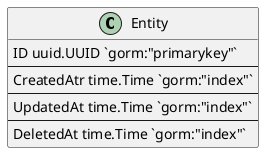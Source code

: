 @startuml Entity

class Entity {
    ID uuid.UUID `gorm:"primarykey"`
    --
    CreatedAtr time.Time `gorm:"index"`
    --
    UpdatedAt time.Time `gorm:"index"`
    --
    DeletedAt time.Time `gorm:"index"`
}

@enduml